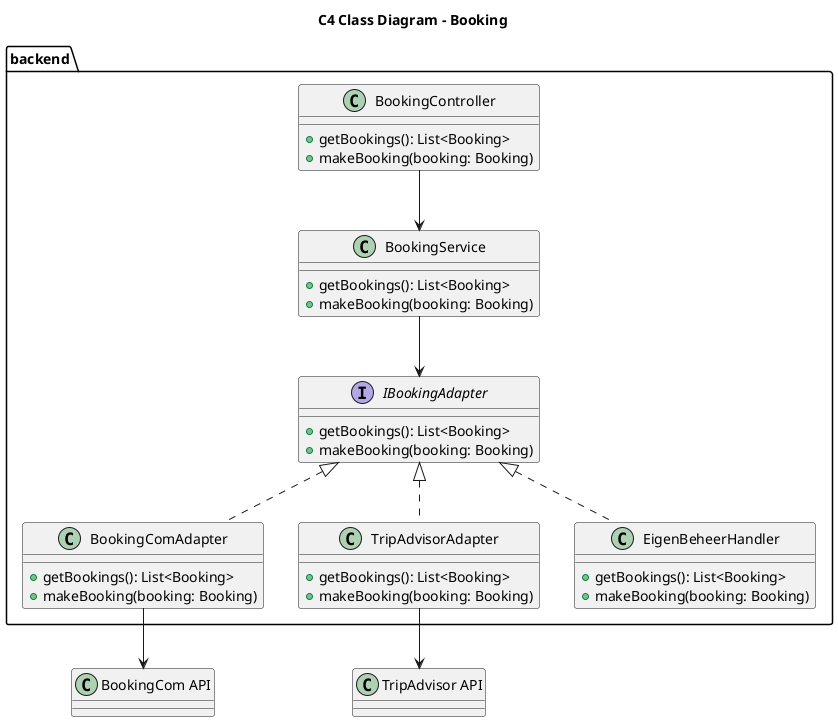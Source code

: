 @startuml
title C4 Class Diagram - Booking


package "backend" {

interface IBookingAdapter {
    + getBookings(): List<Booking>
    + makeBooking(booking: Booking)
}

class BookingComAdapter {
    + getBookings(): List<Booking>
    + makeBooking(booking: Booking)
}

class TripAdvisorAdapter {
    + getBookings(): List<Booking>
    + makeBooking(booking: Booking)
}

class EigenBeheerHandler {
    + getBookings(): List<Booking>
    + makeBooking(booking: Booking)
}

class BookingController {
    + getBookings(): List<Booking>
    + makeBooking(booking: Booking)
}

class BookingService {
    + getBookings(): List<Booking>
    + makeBooking(booking: Booking)
}

}

IBookingAdapter <|.. BookingComAdapter
IBookingAdapter <|.. TripAdvisorAdapter
IBookingAdapter <|.. EigenBeheerHandler
BookingComAdapter --> "BookingCom API"
TripAdvisorAdapter --> "TripAdvisor API"

BookingController --> BookingService
BookingService --> IBookingAdapter
@enduml